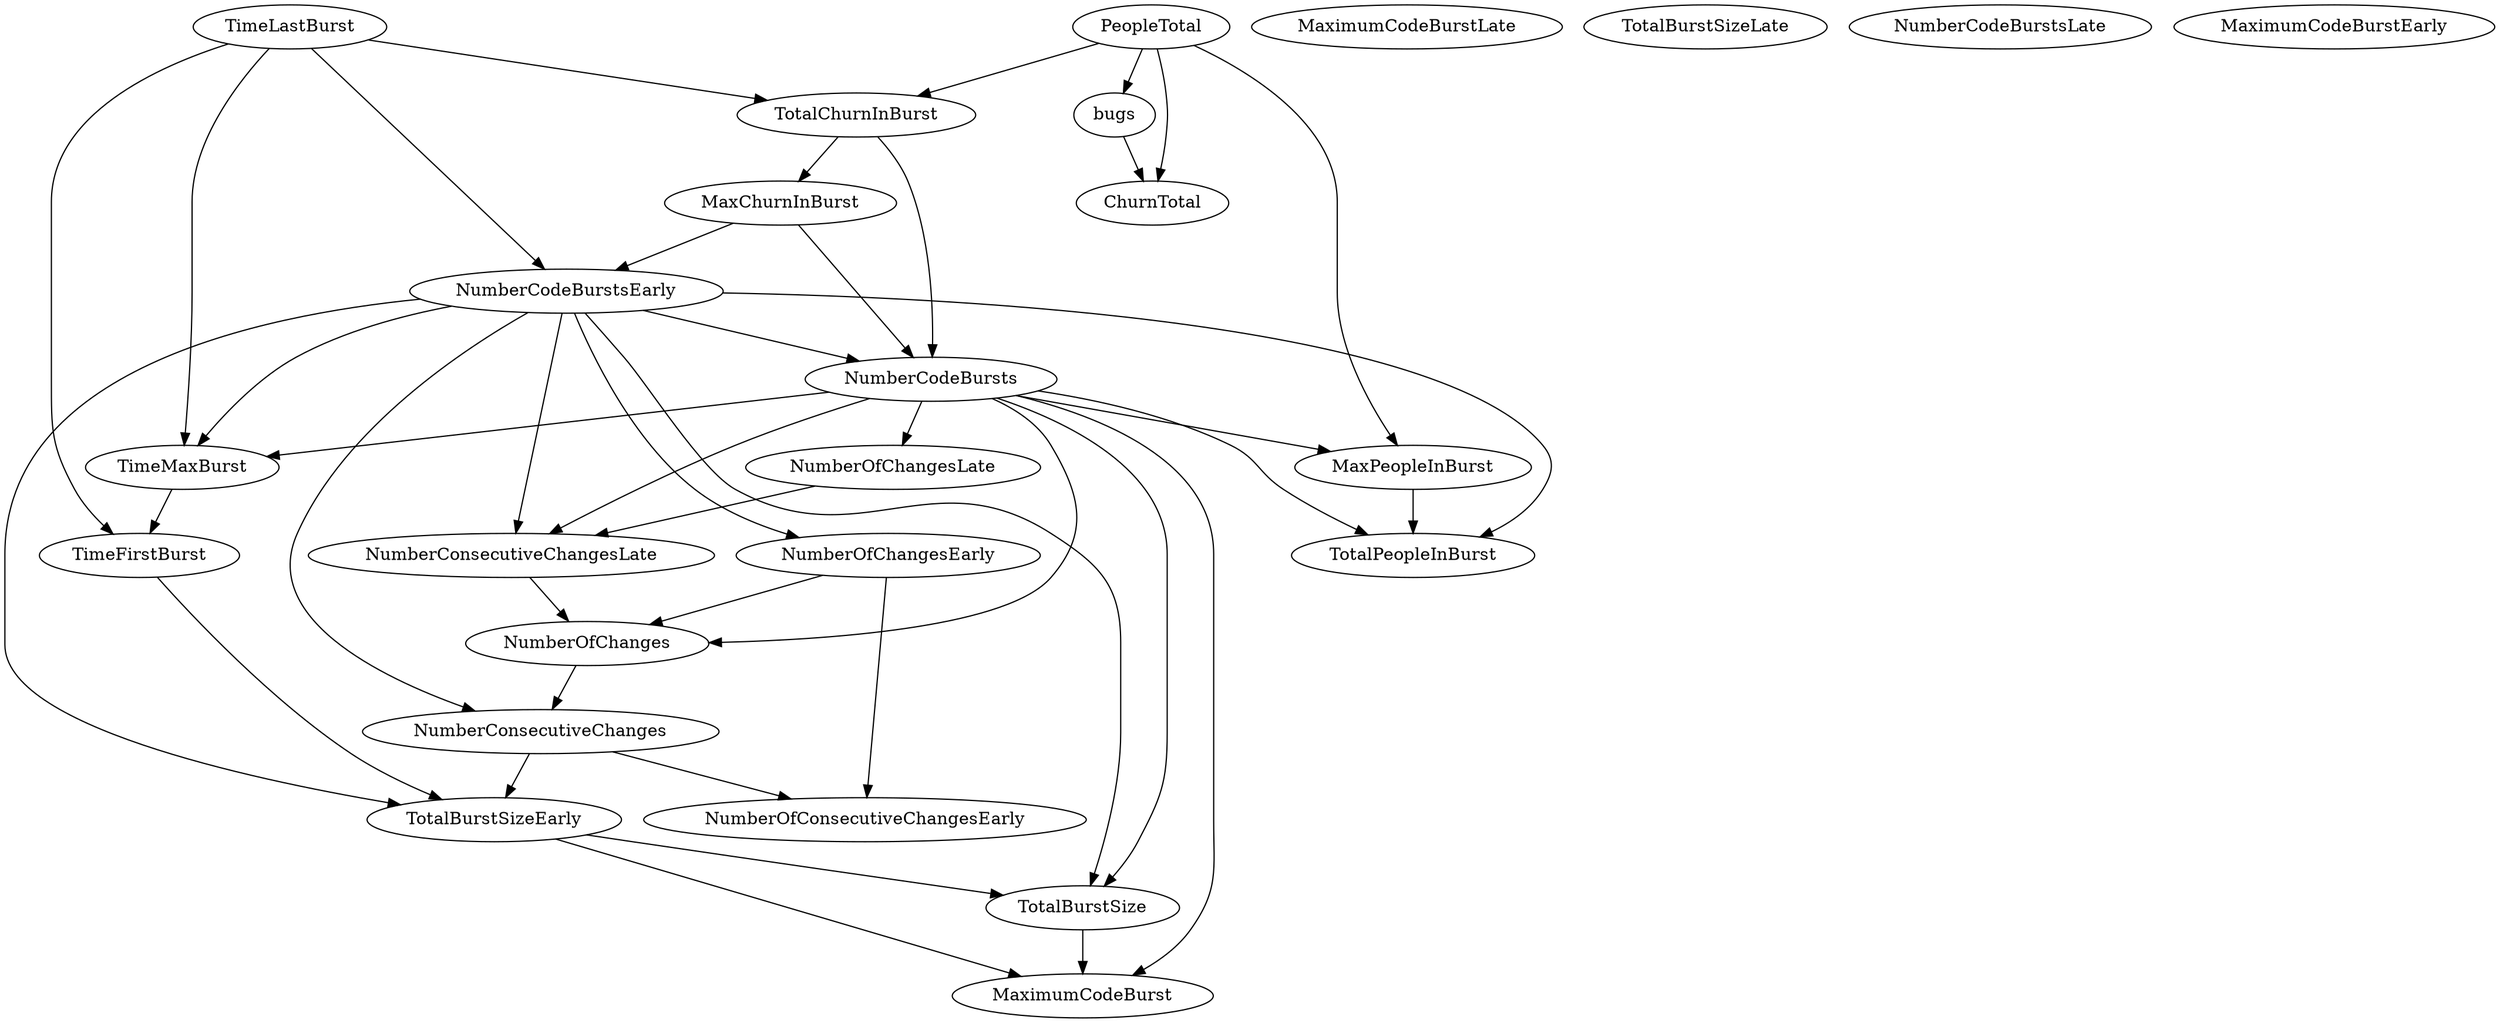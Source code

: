 digraph {
   TotalPeopleInBurst;
   MaximumCodeBurstLate;
   NumberOfChanges;
   MaxPeopleInBurst;
   TotalBurstSizeLate;
   NumberCodeBurstsLate;
   NumberOfChangesLate;
   NumberOfChangesEarly;
   MaxChurnInBurst;
   MaximumCodeBurstEarly;
   NumberCodeBurstsEarly;
   TimeFirstBurst;
   TotalChurnInBurst;
   ChurnTotal;
   MaximumCodeBurst;
   NumberOfConsecutiveChangesEarly;
   NumberConsecutiveChangesLate;
   TotalBurstSizeEarly;
   TotalBurstSize;
   TimeMaxBurst;
   NumberConsecutiveChanges;
   TimeLastBurst;
   NumberCodeBursts;
   PeopleTotal;
   bugs;
   NumberOfChanges -> NumberConsecutiveChanges;
   MaxPeopleInBurst -> TotalPeopleInBurst;
   NumberOfChangesLate -> NumberConsecutiveChangesLate;
   NumberOfChangesEarly -> NumberOfChanges;
   NumberOfChangesEarly -> NumberOfConsecutiveChangesEarly;
   MaxChurnInBurst -> NumberCodeBurstsEarly;
   MaxChurnInBurst -> NumberCodeBursts;
   NumberCodeBurstsEarly -> TotalPeopleInBurst;
   NumberCodeBurstsEarly -> NumberOfChangesEarly;
   NumberCodeBurstsEarly -> NumberConsecutiveChangesLate;
   NumberCodeBurstsEarly -> TotalBurstSizeEarly;
   NumberCodeBurstsEarly -> TotalBurstSize;
   NumberCodeBurstsEarly -> TimeMaxBurst;
   NumberCodeBurstsEarly -> NumberConsecutiveChanges;
   NumberCodeBurstsEarly -> NumberCodeBursts;
   TimeFirstBurst -> TotalBurstSizeEarly;
   TotalChurnInBurst -> MaxChurnInBurst;
   TotalChurnInBurst -> NumberCodeBursts;
   NumberConsecutiveChangesLate -> NumberOfChanges;
   TotalBurstSizeEarly -> MaximumCodeBurst;
   TotalBurstSizeEarly -> TotalBurstSize;
   TotalBurstSize -> MaximumCodeBurst;
   TimeMaxBurst -> TimeFirstBurst;
   NumberConsecutiveChanges -> NumberOfConsecutiveChangesEarly;
   NumberConsecutiveChanges -> TotalBurstSizeEarly;
   TimeLastBurst -> NumberCodeBurstsEarly;
   TimeLastBurst -> TimeFirstBurst;
   TimeLastBurst -> TotalChurnInBurst;
   TimeLastBurst -> TimeMaxBurst;
   NumberCodeBursts -> TotalPeopleInBurst;
   NumberCodeBursts -> NumberOfChanges;
   NumberCodeBursts -> MaxPeopleInBurst;
   NumberCodeBursts -> NumberOfChangesLate;
   NumberCodeBursts -> MaximumCodeBurst;
   NumberCodeBursts -> NumberConsecutiveChangesLate;
   NumberCodeBursts -> TotalBurstSize;
   NumberCodeBursts -> TimeMaxBurst;
   PeopleTotal -> MaxPeopleInBurst;
   PeopleTotal -> TotalChurnInBurst;
   PeopleTotal -> ChurnTotal;
   PeopleTotal -> bugs;
   bugs -> ChurnTotal;
}
